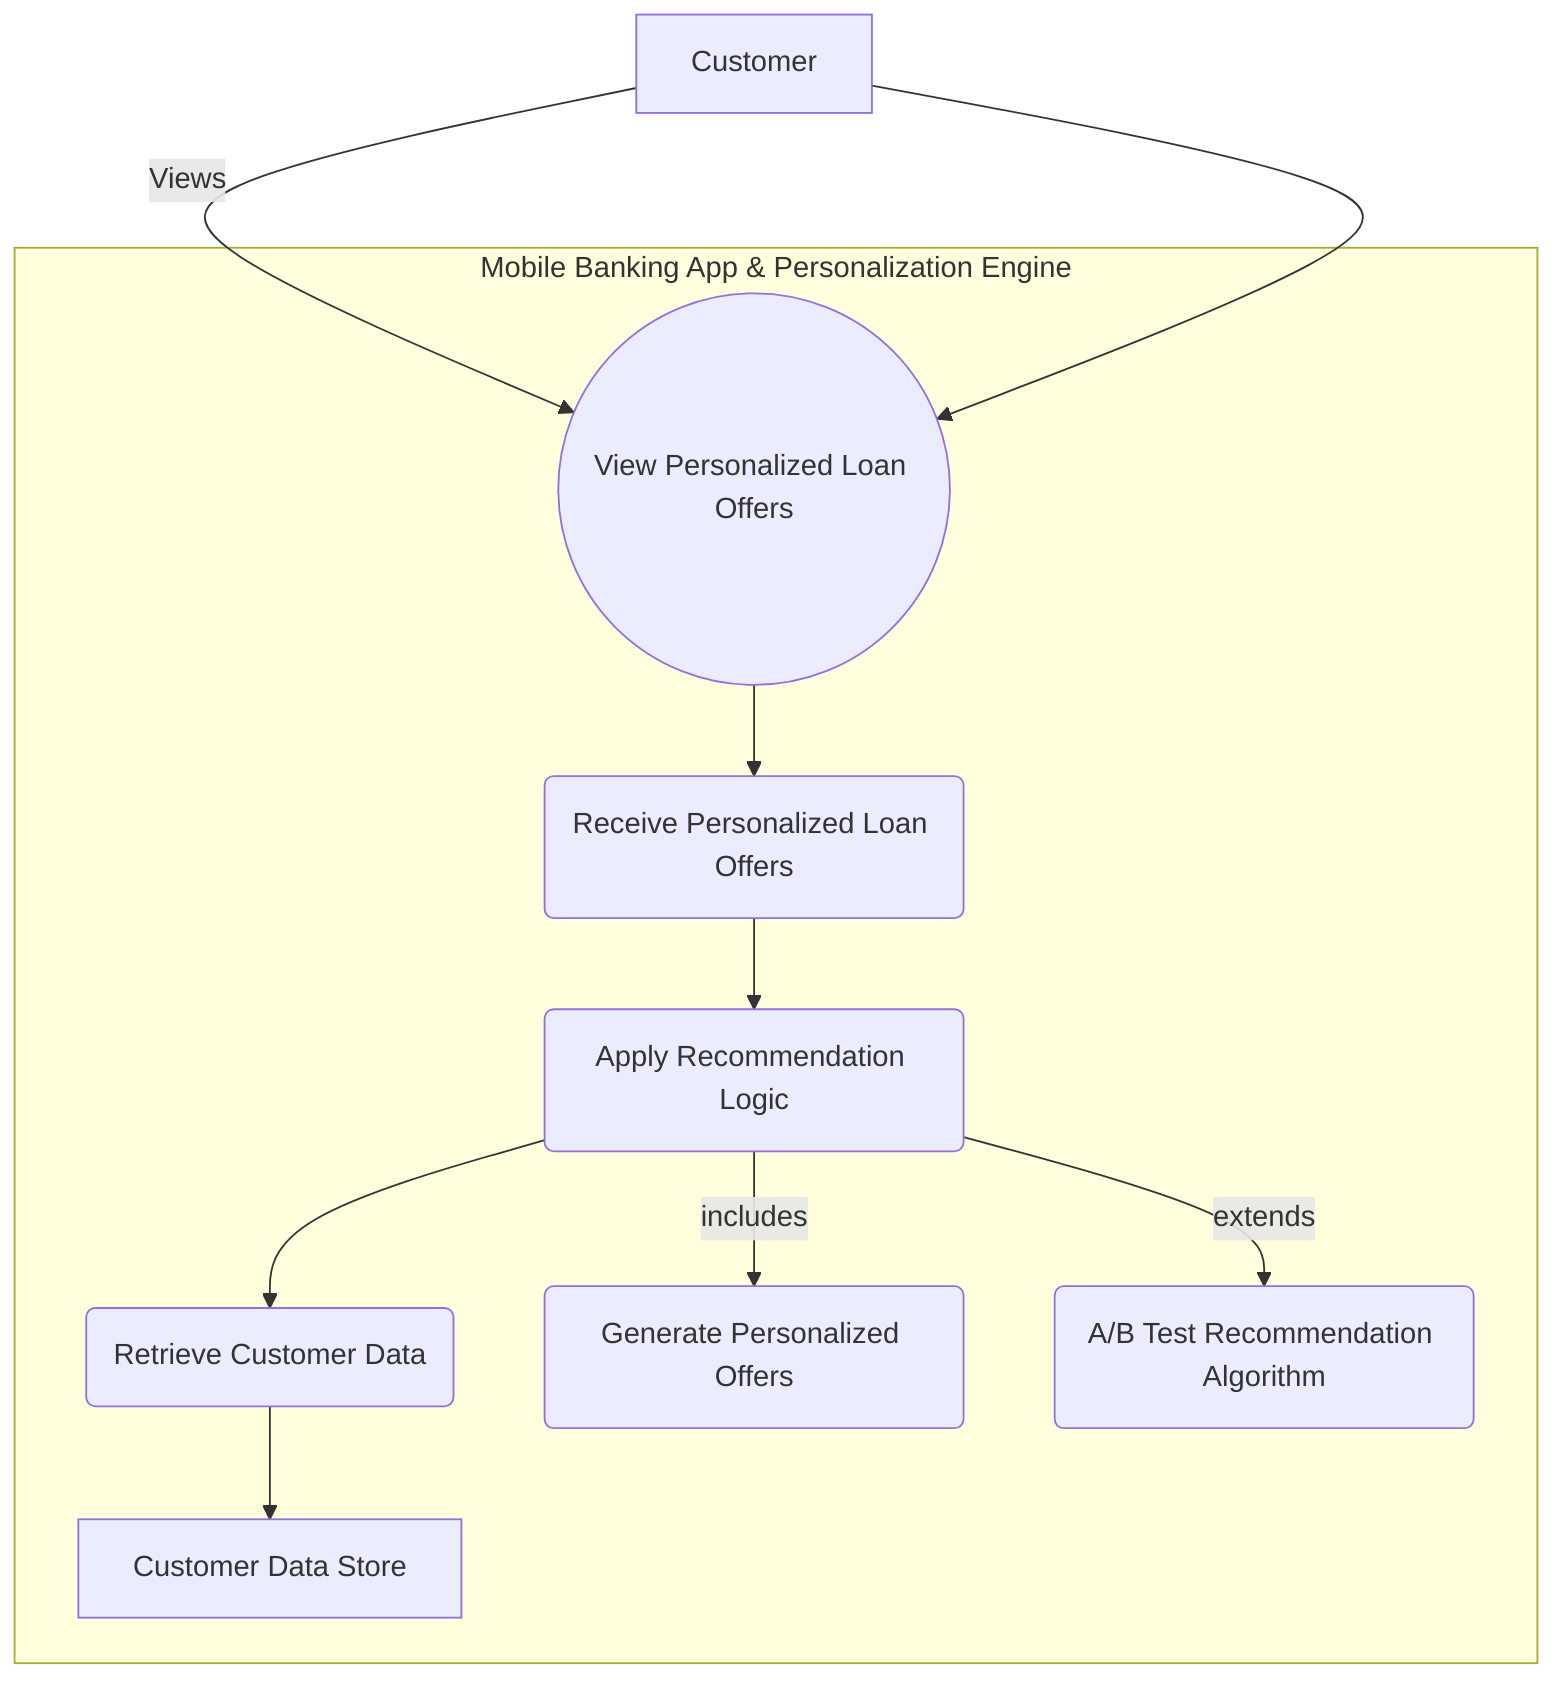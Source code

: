 graph TD
    A[Customer] -- Views --> UC1((View Personalized Loan Offers))

    subgraph Mobile Banking App & Personalization Engine
        UC1 --> UC2(Receive Personalized Loan Offers)
        UC2 --> UC3(Apply Recommendation Logic)
        UC3 --> UC4(Retrieve Customer Data)
        UC3 -- includes --> UC5(Generate Personalized Offers)
        UC4 --> DB[Customer Data Store]
        UC3 -- extends --> UC6(A/B Test Recommendation Algorithm)
    end

    A --> UC1